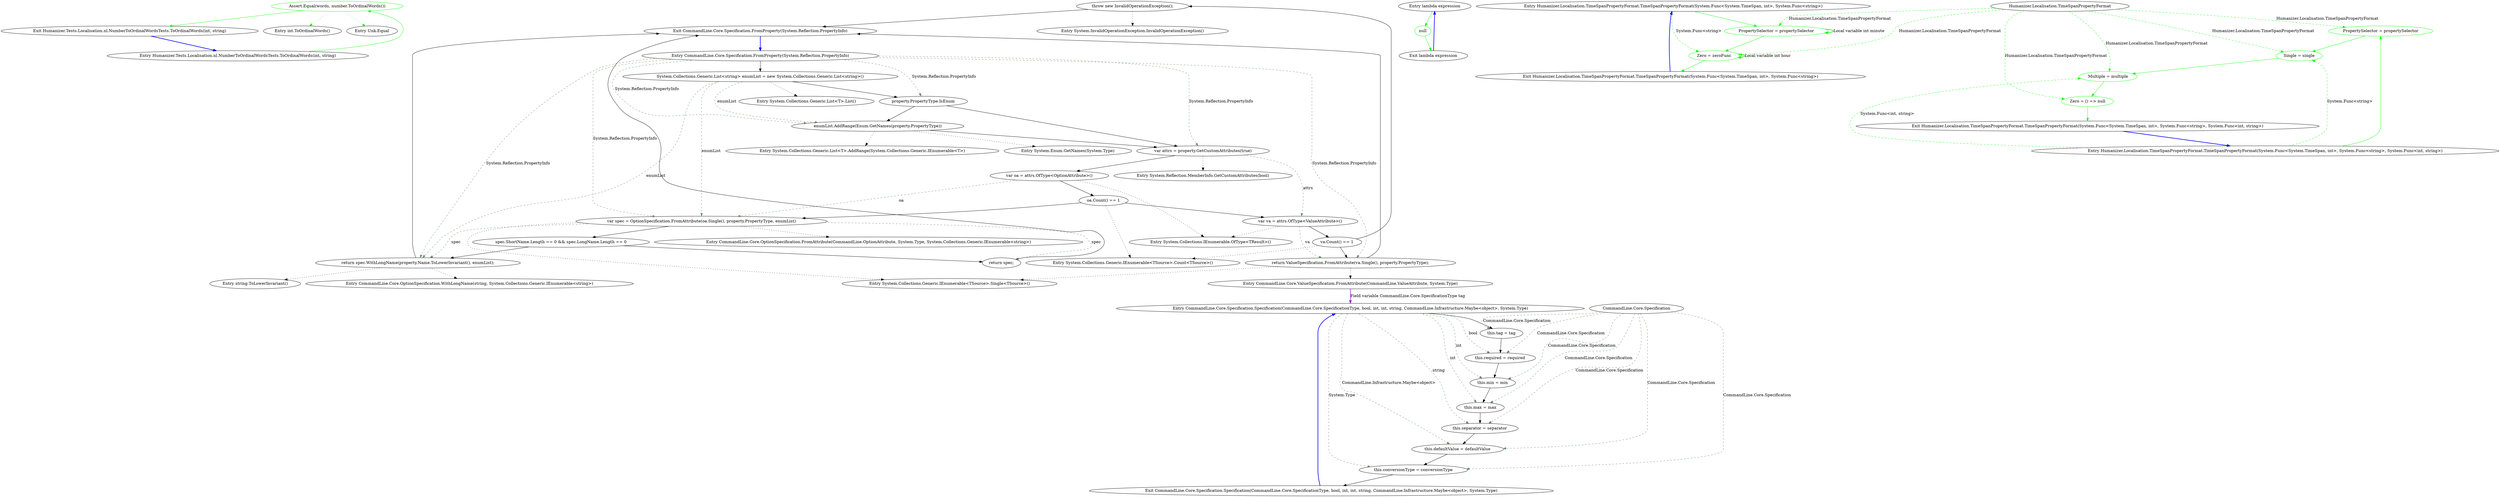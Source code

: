 digraph  {
d3 [label="Assert.Equal(words, number.ToOrdinalWords())", span="63-63", cluster="Humanizer.Tests.Localisation.nl.NumberToOrdinalWordsTests.ToOrdinalWords(int, string)", color=green, community=0];
d2 [label="Entry Humanizer.Tests.Localisation.nl.NumberToOrdinalWordsTests.ToOrdinalWords(int, string)", span="61-61", cluster="Humanizer.Tests.Localisation.nl.NumberToOrdinalWordsTests.ToOrdinalWords(int, string)"];
d4 [label="Exit Humanizer.Tests.Localisation.nl.NumberToOrdinalWordsTests.ToOrdinalWords(int, string)", span="61-61", cluster="Humanizer.Tests.Localisation.nl.NumberToOrdinalWordsTests.ToOrdinalWords(int, string)"];
d5 [label="Entry int.ToOrdinalWords()", span="54-54", cluster="int.ToOrdinalWords()"];
d6 [label="Entry Unk.Equal", span="", cluster="Unk.Equal"];
m0_36 [label="Entry System.InvalidOperationException.InvalidOperationException()", span="0-0", cluster="System.InvalidOperationException.InvalidOperationException()", file="CreatingMethods.cs"];
m0_9 [label="Entry CommandLine.Core.Specification.FromProperty(System.Reflection.PropertyInfo)", span="74-74", cluster="CommandLine.Core.Specification.FromProperty(System.Reflection.PropertyInfo)", file="CreatingMethods.cs"];
m0_10 [label="System.Collections.Generic.List<string> enumList = new System.Collections.Generic.List<string>()", span="76-76", cluster="CommandLine.Core.Specification.FromProperty(System.Reflection.PropertyInfo)", file="CreatingMethods.cs"];
m0_11 [label="property.PropertyType.IsEnum", span="77-77", cluster="CommandLine.Core.Specification.FromProperty(System.Reflection.PropertyInfo)", file="CreatingMethods.cs"];
m0_12 [label="enumList.AddRange(Enum.GetNames(property.PropertyType))", span="79-79", cluster="CommandLine.Core.Specification.FromProperty(System.Reflection.PropertyInfo)", file="CreatingMethods.cs"];
m0_13 [label="var attrs = property.GetCustomAttributes(true)", span="82-82", cluster="CommandLine.Core.Specification.FromProperty(System.Reflection.PropertyInfo)", file="CreatingMethods.cs"];
m0_16 [label="var spec = OptionSpecification.FromAttribute(oa.Single(), property.PropertyType, enumList)", span="86-86", cluster="CommandLine.Core.Specification.FromProperty(System.Reflection.PropertyInfo)", file="CreatingMethods.cs"];
m0_18 [label="return spec.WithLongName(property.Name.ToLowerInvariant(), enumList);", span="89-89", cluster="CommandLine.Core.Specification.FromProperty(System.Reflection.PropertyInfo)", file="CreatingMethods.cs"];
m0_22 [label="return ValueSpecification.FromAttribute(va.Single(), property.PropertyType);", span="97-97", cluster="CommandLine.Core.Specification.FromProperty(System.Reflection.PropertyInfo)", file="CreatingMethods.cs"];
m0_14 [label="var oa = attrs.OfType<OptionAttribute>()", span="83-83", cluster="CommandLine.Core.Specification.FromProperty(System.Reflection.PropertyInfo)", file="CreatingMethods.cs"];
m0_20 [label="var va = attrs.OfType<ValueAttribute>()", span="94-94", cluster="CommandLine.Core.Specification.FromProperty(System.Reflection.PropertyInfo)", file="CreatingMethods.cs"];
m0_15 [label="oa.Count() == 1", span="84-84", cluster="CommandLine.Core.Specification.FromProperty(System.Reflection.PropertyInfo)", file="CreatingMethods.cs"];
m0_17 [label="spec.ShortName.Length == 0 && spec.LongName.Length == 0", span="87-87", cluster="CommandLine.Core.Specification.FromProperty(System.Reflection.PropertyInfo)", file="CreatingMethods.cs"];
m0_19 [label="return spec;", span="91-91", cluster="CommandLine.Core.Specification.FromProperty(System.Reflection.PropertyInfo)", file="CreatingMethods.cs"];
m0_21 [label="va.Count() == 1", span="95-95", cluster="CommandLine.Core.Specification.FromProperty(System.Reflection.PropertyInfo)", file="CreatingMethods.cs"];
m0_23 [label="throw new InvalidOperationException();", span="100-100", cluster="CommandLine.Core.Specification.FromProperty(System.Reflection.PropertyInfo)", file="CreatingMethods.cs"];
m0_24 [label="Exit CommandLine.Core.Specification.FromProperty(System.Reflection.PropertyInfo)", span="74-74", cluster="CommandLine.Core.Specification.FromProperty(System.Reflection.PropertyInfo)", file="CreatingMethods.cs"];
m0_28 [label="Entry System.Reflection.MemberInfo.GetCustomAttributes(bool)", span="0-0", cluster="System.Reflection.MemberInfo.GetCustomAttributes(bool)", file="CreatingMethods.cs"];
m0_25 [label="Entry System.Collections.Generic.List<T>.List()", span="0-0", cluster="System.Collections.Generic.List<T>.List()", file="CreatingMethods.cs"];
m0_35 [label="Entry CommandLine.Core.ValueSpecification.FromAttribute(CommandLine.ValueAttribute, System.Type)", span="17-17", cluster="CommandLine.Core.ValueSpecification.FromAttribute(CommandLine.ValueAttribute, System.Type)", file="CreatingMethods.cs"];
m0_32 [label="Entry CommandLine.Core.OptionSpecification.FromAttribute(CommandLine.OptionAttribute, System.Type, System.Collections.Generic.IEnumerable<string>)", span="27-27", cluster="CommandLine.Core.OptionSpecification.FromAttribute(CommandLine.OptionAttribute, System.Type, System.Collections.Generic.IEnumerable<string>)", file="CreatingMethods.cs"];
m0_34 [label="Entry CommandLine.Core.OptionSpecification.WithLongName(string, System.Collections.Generic.IEnumerable<string>)", span="25-25", cluster="CommandLine.Core.OptionSpecification.WithLongName(string, System.Collections.Generic.IEnumerable<string>)", file="CreatingMethods.cs"];
m0_30 [label="Entry System.Collections.Generic.IEnumerable<TSource>.Count<TSource>()", span="0-0", cluster="System.Collections.Generic.IEnumerable<TSource>.Count<TSource>()", file="CreatingMethods.cs"];
m0_31 [label="Entry System.Collections.Generic.IEnumerable<TSource>.Single<TSource>()", span="0-0", cluster="System.Collections.Generic.IEnumerable<TSource>.Single<TSource>()", file="CreatingMethods.cs"];
m0_29 [label="Entry System.Collections.IEnumerable.OfType<TResult>()", span="0-0", cluster="System.Collections.IEnumerable.OfType<TResult>()", file="CreatingMethods.cs"];
m0_33 [label="Entry string.ToLowerInvariant()", span="0-0", cluster="string.ToLowerInvariant()", file="CreatingMethods.cs"];
m0_0 [label="Entry CommandLine.Core.Specification.Specification(CommandLine.Core.SpecificationType, bool, int, int, string, CommandLine.Infrastructure.Maybe<object>, System.Type)", span="28-28", cluster="CommandLine.Core.Specification.Specification(CommandLine.Core.SpecificationType, bool, int, int, string, CommandLine.Infrastructure.Maybe<object>, System.Type)", file="CreatingMethods.cs"];
m0_1 [label="this.tag = tag", span="30-30", cluster="CommandLine.Core.Specification.Specification(CommandLine.Core.SpecificationType, bool, int, int, string, CommandLine.Infrastructure.Maybe<object>, System.Type)", file="CreatingMethods.cs"];
m0_2 [label="this.required = required", span="31-31", cluster="CommandLine.Core.Specification.Specification(CommandLine.Core.SpecificationType, bool, int, int, string, CommandLine.Infrastructure.Maybe<object>, System.Type)", file="CreatingMethods.cs"];
m0_3 [label="this.min = min", span="32-32", cluster="CommandLine.Core.Specification.Specification(CommandLine.Core.SpecificationType, bool, int, int, string, CommandLine.Infrastructure.Maybe<object>, System.Type)", file="CreatingMethods.cs"];
m0_4 [label="this.max = max", span="33-33", cluster="CommandLine.Core.Specification.Specification(CommandLine.Core.SpecificationType, bool, int, int, string, CommandLine.Infrastructure.Maybe<object>, System.Type)", file="CreatingMethods.cs"];
m0_5 [label="this.separator = separator", span="34-34", cluster="CommandLine.Core.Specification.Specification(CommandLine.Core.SpecificationType, bool, int, int, string, CommandLine.Infrastructure.Maybe<object>, System.Type)", file="CreatingMethods.cs"];
m0_6 [label="this.defaultValue = defaultValue", span="35-35", cluster="CommandLine.Core.Specification.Specification(CommandLine.Core.SpecificationType, bool, int, int, string, CommandLine.Infrastructure.Maybe<object>, System.Type)", file="CreatingMethods.cs"];
m0_7 [label="this.conversionType = conversionType", span="36-36", cluster="CommandLine.Core.Specification.Specification(CommandLine.Core.SpecificationType, bool, int, int, string, CommandLine.Infrastructure.Maybe<object>, System.Type)", file="CreatingMethods.cs"];
m0_8 [label="Exit CommandLine.Core.Specification.Specification(CommandLine.Core.SpecificationType, bool, int, int, string, CommandLine.Infrastructure.Maybe<object>, System.Type)", span="28-28", cluster="CommandLine.Core.Specification.Specification(CommandLine.Core.SpecificationType, bool, int, int, string, CommandLine.Infrastructure.Maybe<object>, System.Type)", file="CreatingMethods.cs"];
m0_26 [label="Entry System.Enum.GetNames(System.Type)", span="0-0", cluster="System.Enum.GetNames(System.Type)", file="CreatingMethods.cs"];
m0_27 [label="Entry System.Collections.Generic.List<T>.AddRange(System.Collections.Generic.IEnumerable<T>)", span="0-0", cluster="System.Collections.Generic.List<T>.AddRange(System.Collections.Generic.IEnumerable<T>)", file="CreatingMethods.cs"];
m0_37 [label="CommandLine.Core.Specification", span="", file="CreatingMethods.cs"];
m1_6 [label="Entry lambda expression", span="18-18", cluster="lambda expression", file="FluentCreation.cs"];
m1_7 [label=null, span="18-18", cluster="lambda expression", color=green, community=0, file="FluentCreation.cs"];
m1_8 [label="Exit lambda expression", span="18-18", cluster="lambda expression", file="FluentCreation.cs"];
m1_9 [label="Entry Humanizer.Localisation.TimeSpanPropertyFormat.TimeSpanPropertyFormat(System.Func<System.TimeSpan, int>, System.Func<string>)", span="21-21", cluster="Humanizer.Localisation.TimeSpanPropertyFormat.TimeSpanPropertyFormat(System.Func<System.TimeSpan, int>, System.Func<string>)", file="FluentCreation.cs"];
m1_10 [label="PropertySelector = propertySelector", span="23-23", cluster="Humanizer.Localisation.TimeSpanPropertyFormat.TimeSpanPropertyFormat(System.Func<System.TimeSpan, int>, System.Func<string>)", color=green, community=0, file="FluentCreation.cs"];
m1_11 [label="Zero = zeroFunc", span="24-24", cluster="Humanizer.Localisation.TimeSpanPropertyFormat.TimeSpanPropertyFormat(System.Func<System.TimeSpan, int>, System.Func<string>)", color=green, community=0, file="FluentCreation.cs"];
m1_12 [label="Exit Humanizer.Localisation.TimeSpanPropertyFormat.TimeSpanPropertyFormat(System.Func<System.TimeSpan, int>, System.Func<string>)", span="21-21", cluster="Humanizer.Localisation.TimeSpanPropertyFormat.TimeSpanPropertyFormat(System.Func<System.TimeSpan, int>, System.Func<string>)", file="FluentCreation.cs"];
m1_0 [label="Entry Humanizer.Localisation.TimeSpanPropertyFormat.TimeSpanPropertyFormat(System.Func<System.TimeSpan, int>, System.Func<string>, System.Func<int, string>)", span="10-10", cluster="Humanizer.Localisation.TimeSpanPropertyFormat.TimeSpanPropertyFormat(System.Func<System.TimeSpan, int>, System.Func<string>, System.Func<int, string>)", file="FluentCreation.cs"];
m1_1 [label="PropertySelector = propertySelector", span="15-15", cluster="Humanizer.Localisation.TimeSpanPropertyFormat.TimeSpanPropertyFormat(System.Func<System.TimeSpan, int>, System.Func<string>, System.Func<int, string>)", color=green, community=0, file="FluentCreation.cs"];
m1_2 [label="Single = single", span="16-16", cluster="Humanizer.Localisation.TimeSpanPropertyFormat.TimeSpanPropertyFormat(System.Func<System.TimeSpan, int>, System.Func<string>, System.Func<int, string>)", color=green, community=0, file="FluentCreation.cs"];
m1_3 [label="Multiple = multiple", span="17-17", cluster="Humanizer.Localisation.TimeSpanPropertyFormat.TimeSpanPropertyFormat(System.Func<System.TimeSpan, int>, System.Func<string>, System.Func<int, string>)", color=green, community=0, file="FluentCreation.cs"];
m1_4 [label="Zero = () => null", span="18-18", cluster="Humanizer.Localisation.TimeSpanPropertyFormat.TimeSpanPropertyFormat(System.Func<System.TimeSpan, int>, System.Func<string>, System.Func<int, string>)", color=green, community=0, file="FluentCreation.cs"];
m1_5 [label="Exit Humanizer.Localisation.TimeSpanPropertyFormat.TimeSpanPropertyFormat(System.Func<System.TimeSpan, int>, System.Func<string>, System.Func<int, string>)", span="10-10", cluster="Humanizer.Localisation.TimeSpanPropertyFormat.TimeSpanPropertyFormat(System.Func<System.TimeSpan, int>, System.Func<string>, System.Func<int, string>)", file="FluentCreation.cs"];
m1_13 [label="Humanizer.Localisation.TimeSpanPropertyFormat", span="", file="FluentCreation.cs"];
d3 -> d4  [key=0, style=solid, color=green];
d3 -> d5  [key=2, style=dotted, color=green];
d3 -> d6  [key=2, style=dotted, color=green];
d2 -> d3  [key=0, style=solid, color=green];
d4 -> d2  [key=0, style=bold, color=blue];
m0_9 -> m0_10  [key=0, style=solid];
m0_9 -> m0_11  [key=1, style=dashed, color=darkseagreen4, label="System.Reflection.PropertyInfo"];
m0_9 -> m0_12  [key=1, style=dashed, color=darkseagreen4, label="System.Reflection.PropertyInfo"];
m0_9 -> m0_13  [key=1, style=dashed, color=darkseagreen4, label="System.Reflection.PropertyInfo"];
m0_9 -> m0_16  [key=1, style=dashed, color=darkseagreen4, label="System.Reflection.PropertyInfo"];
m0_9 -> m0_18  [key=1, style=dashed, color=darkseagreen4, label="System.Reflection.PropertyInfo"];
m0_9 -> m0_22  [key=1, style=dashed, color=darkseagreen4, label="System.Reflection.PropertyInfo"];
m0_10 -> m0_11  [key=0, style=solid];
m0_10 -> m0_25  [key=2, style=dotted];
m0_10 -> m0_12  [key=1, style=dashed, color=darkseagreen4, label=enumList];
m0_10 -> m0_16  [key=1, style=dashed, color=darkseagreen4, label=enumList];
m0_10 -> m0_18  [key=1, style=dashed, color=darkseagreen4, label=enumList];
m0_11 -> m0_12  [key=0, style=solid];
m0_11 -> m0_13  [key=0, style=solid];
m0_12 -> m0_13  [key=0, style=solid];
m0_12 -> m0_26  [key=2, style=dotted];
m0_12 -> m0_27  [key=2, style=dotted];
m0_13 -> m0_14  [key=0, style=solid];
m0_13 -> m0_28  [key=2, style=dotted];
m0_13 -> m0_20  [key=1, style=dashed, color=darkseagreen4, label=attrs];
m0_16 -> m0_17  [key=0, style=solid];
m0_16 -> m0_31  [key=2, style=dotted];
m0_16 -> m0_32  [key=2, style=dotted];
m0_16 -> m0_18  [key=1, style=dashed, color=darkseagreen4, label=spec];
m0_16 -> m0_19  [key=1, style=dashed, color=darkseagreen4, label=spec];
m0_18 -> m0_24  [key=0, style=solid];
m0_18 -> m0_33  [key=2, style=dotted];
m0_18 -> m0_34  [key=2, style=dotted];
m0_22 -> m0_24  [key=0, style=solid];
m0_22 -> m0_31  [key=2, style=dotted];
m0_22 -> m0_35  [key=2, style=dotted];
m0_14 -> m0_15  [key=0, style=solid];
m0_14 -> m0_29  [key=2, style=dotted];
m0_14 -> m0_16  [key=1, style=dashed, color=darkseagreen4, label=oa];
m0_20 -> m0_21  [key=0, style=solid];
m0_20 -> m0_29  [key=2, style=dotted];
m0_20 -> m0_22  [key=1, style=dashed, color=darkseagreen4, label=va];
m0_15 -> m0_16  [key=0, style=solid];
m0_15 -> m0_20  [key=0, style=solid];
m0_15 -> m0_30  [key=2, style=dotted];
m0_17 -> m0_18  [key=0, style=solid];
m0_17 -> m0_19  [key=0, style=solid];
m0_19 -> m0_24  [key=0, style=solid];
m0_21 -> m0_22  [key=0, style=solid];
m0_21 -> m0_23  [key=0, style=solid];
m0_21 -> m0_30  [key=2, style=dotted];
m0_23 -> m0_24  [key=0, style=solid];
m0_23 -> m0_36  [key=2, style=dotted];
m0_24 -> m0_9  [key=0, style=bold, color=blue];
m0_35 -> m0_0  [key=3, color=darkorchid, style=bold, label="Field variable CommandLine.Core.SpecificationType tag"];
m0_0 -> m0_1  [key=0, style=solid];
m0_0 -> m0_2  [key=1, style=dashed, color=darkseagreen4, label=bool];
m0_0 -> m0_3  [key=1, style=dashed, color=darkseagreen4, label=int];
m0_0 -> m0_4  [key=1, style=dashed, color=darkseagreen4, label=int];
m0_0 -> m0_5  [key=1, style=dashed, color=darkseagreen4, label=string];
m0_0 -> m0_6  [key=1, style=dashed, color=darkseagreen4, label="CommandLine.Infrastructure.Maybe<object>"];
m0_0 -> m0_7  [key=1, style=dashed, color=darkseagreen4, label="System.Type"];
m0_1 -> m0_2  [key=0, style=solid];
m0_2 -> m0_3  [key=0, style=solid];
m0_3 -> m0_4  [key=0, style=solid];
m0_4 -> m0_5  [key=0, style=solid];
m0_5 -> m0_6  [key=0, style=solid];
m0_6 -> m0_7  [key=0, style=solid];
m0_7 -> m0_8  [key=0, style=solid];
m0_8 -> m0_0  [key=0, style=bold, color=blue];
m0_37 -> m0_1  [key=1, style=dashed, color=darkseagreen4, label="CommandLine.Core.Specification"];
m0_37 -> m0_2  [key=1, style=dashed, color=darkseagreen4, label="CommandLine.Core.Specification"];
m0_37 -> m0_3  [key=1, style=dashed, color=darkseagreen4, label="CommandLine.Core.Specification"];
m0_37 -> m0_4  [key=1, style=dashed, color=darkseagreen4, label="CommandLine.Core.Specification"];
m0_37 -> m0_5  [key=1, style=dashed, color=darkseagreen4, label="CommandLine.Core.Specification"];
m0_37 -> m0_6  [key=1, style=dashed, color=darkseagreen4, label="CommandLine.Core.Specification"];
m0_37 -> m0_7  [key=1, style=dashed, color=darkseagreen4, label="CommandLine.Core.Specification"];
m1_6 -> m1_7  [key=0, style=solid, color=green];
m1_7 -> m1_8  [key=0, style=solid, color=green];
m1_8 -> m1_6  [key=0, style=bold, color=blue];
m1_9 -> m1_10  [key=0, style=solid, color=green];
m1_9 -> m1_11  [key=1, style=dashed, color=green, label="System.Func<string>"];
m1_10 -> m1_10  [key=3, color=green, style=bold, label="Local variable int minute"];
m1_10 -> m1_11  [key=0, style=solid, color=green];
m1_11 -> m1_11  [key=3, color=green, style=bold, label="Local variable int hour"];
m1_11 -> m1_12  [key=0, style=solid, color=green];
m1_12 -> m1_9  [key=0, style=bold, color=blue];
m1_0 -> m1_1  [key=0, style=solid, color=green];
m1_0 -> m1_2  [key=1, style=dashed, color=green, label="System.Func<string>"];
m1_0 -> m1_3  [key=1, style=dashed, color=green, label="System.Func<int, string>"];
m1_1 -> m1_2  [key=0, style=solid, color=green];
m1_2 -> m1_3  [key=0, style=solid, color=green];
m1_3 -> m1_4  [key=0, style=solid, color=green];
m1_4 -> m1_5  [key=0, style=solid, color=green];
m1_5 -> m1_0  [key=0, style=bold, color=blue];
m1_13 -> m1_1  [key=1, style=dashed, color=green, label="Humanizer.Localisation.TimeSpanPropertyFormat"];
m1_13 -> m1_2  [key=1, style=dashed, color=green, label="Humanizer.Localisation.TimeSpanPropertyFormat"];
m1_13 -> m1_3  [key=1, style=dashed, color=green, label="Humanizer.Localisation.TimeSpanPropertyFormat"];
m1_13 -> m1_4  [key=1, style=dashed, color=green, label="Humanizer.Localisation.TimeSpanPropertyFormat"];
m1_13 -> m1_10  [key=1, style=dashed, color=green, label="Humanizer.Localisation.TimeSpanPropertyFormat"];
m1_13 -> m1_11  [key=1, style=dashed, color=green, label="Humanizer.Localisation.TimeSpanPropertyFormat"];
}

